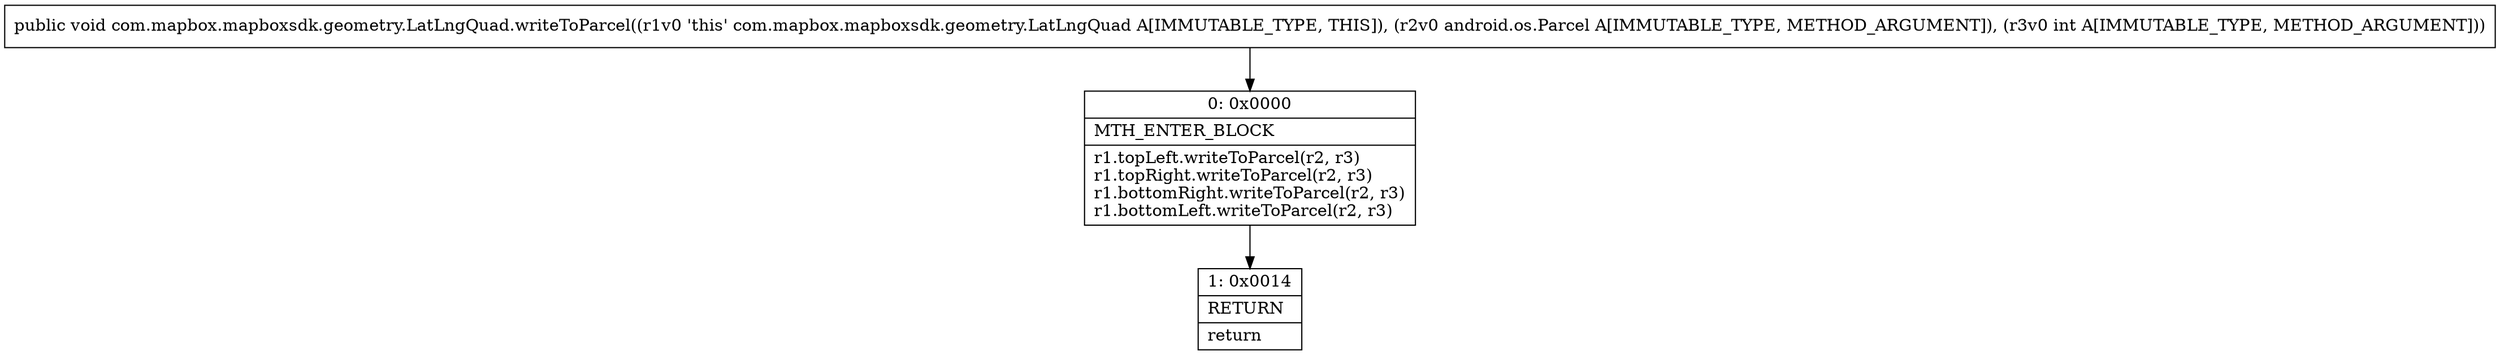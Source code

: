digraph "CFG forcom.mapbox.mapboxsdk.geometry.LatLngQuad.writeToParcel(Landroid\/os\/Parcel;I)V" {
Node_0 [shape=record,label="{0\:\ 0x0000|MTH_ENTER_BLOCK\l|r1.topLeft.writeToParcel(r2, r3)\lr1.topRight.writeToParcel(r2, r3)\lr1.bottomRight.writeToParcel(r2, r3)\lr1.bottomLeft.writeToParcel(r2, r3)\l}"];
Node_1 [shape=record,label="{1\:\ 0x0014|RETURN\l|return\l}"];
MethodNode[shape=record,label="{public void com.mapbox.mapboxsdk.geometry.LatLngQuad.writeToParcel((r1v0 'this' com.mapbox.mapboxsdk.geometry.LatLngQuad A[IMMUTABLE_TYPE, THIS]), (r2v0 android.os.Parcel A[IMMUTABLE_TYPE, METHOD_ARGUMENT]), (r3v0 int A[IMMUTABLE_TYPE, METHOD_ARGUMENT])) }"];
MethodNode -> Node_0;
Node_0 -> Node_1;
}

